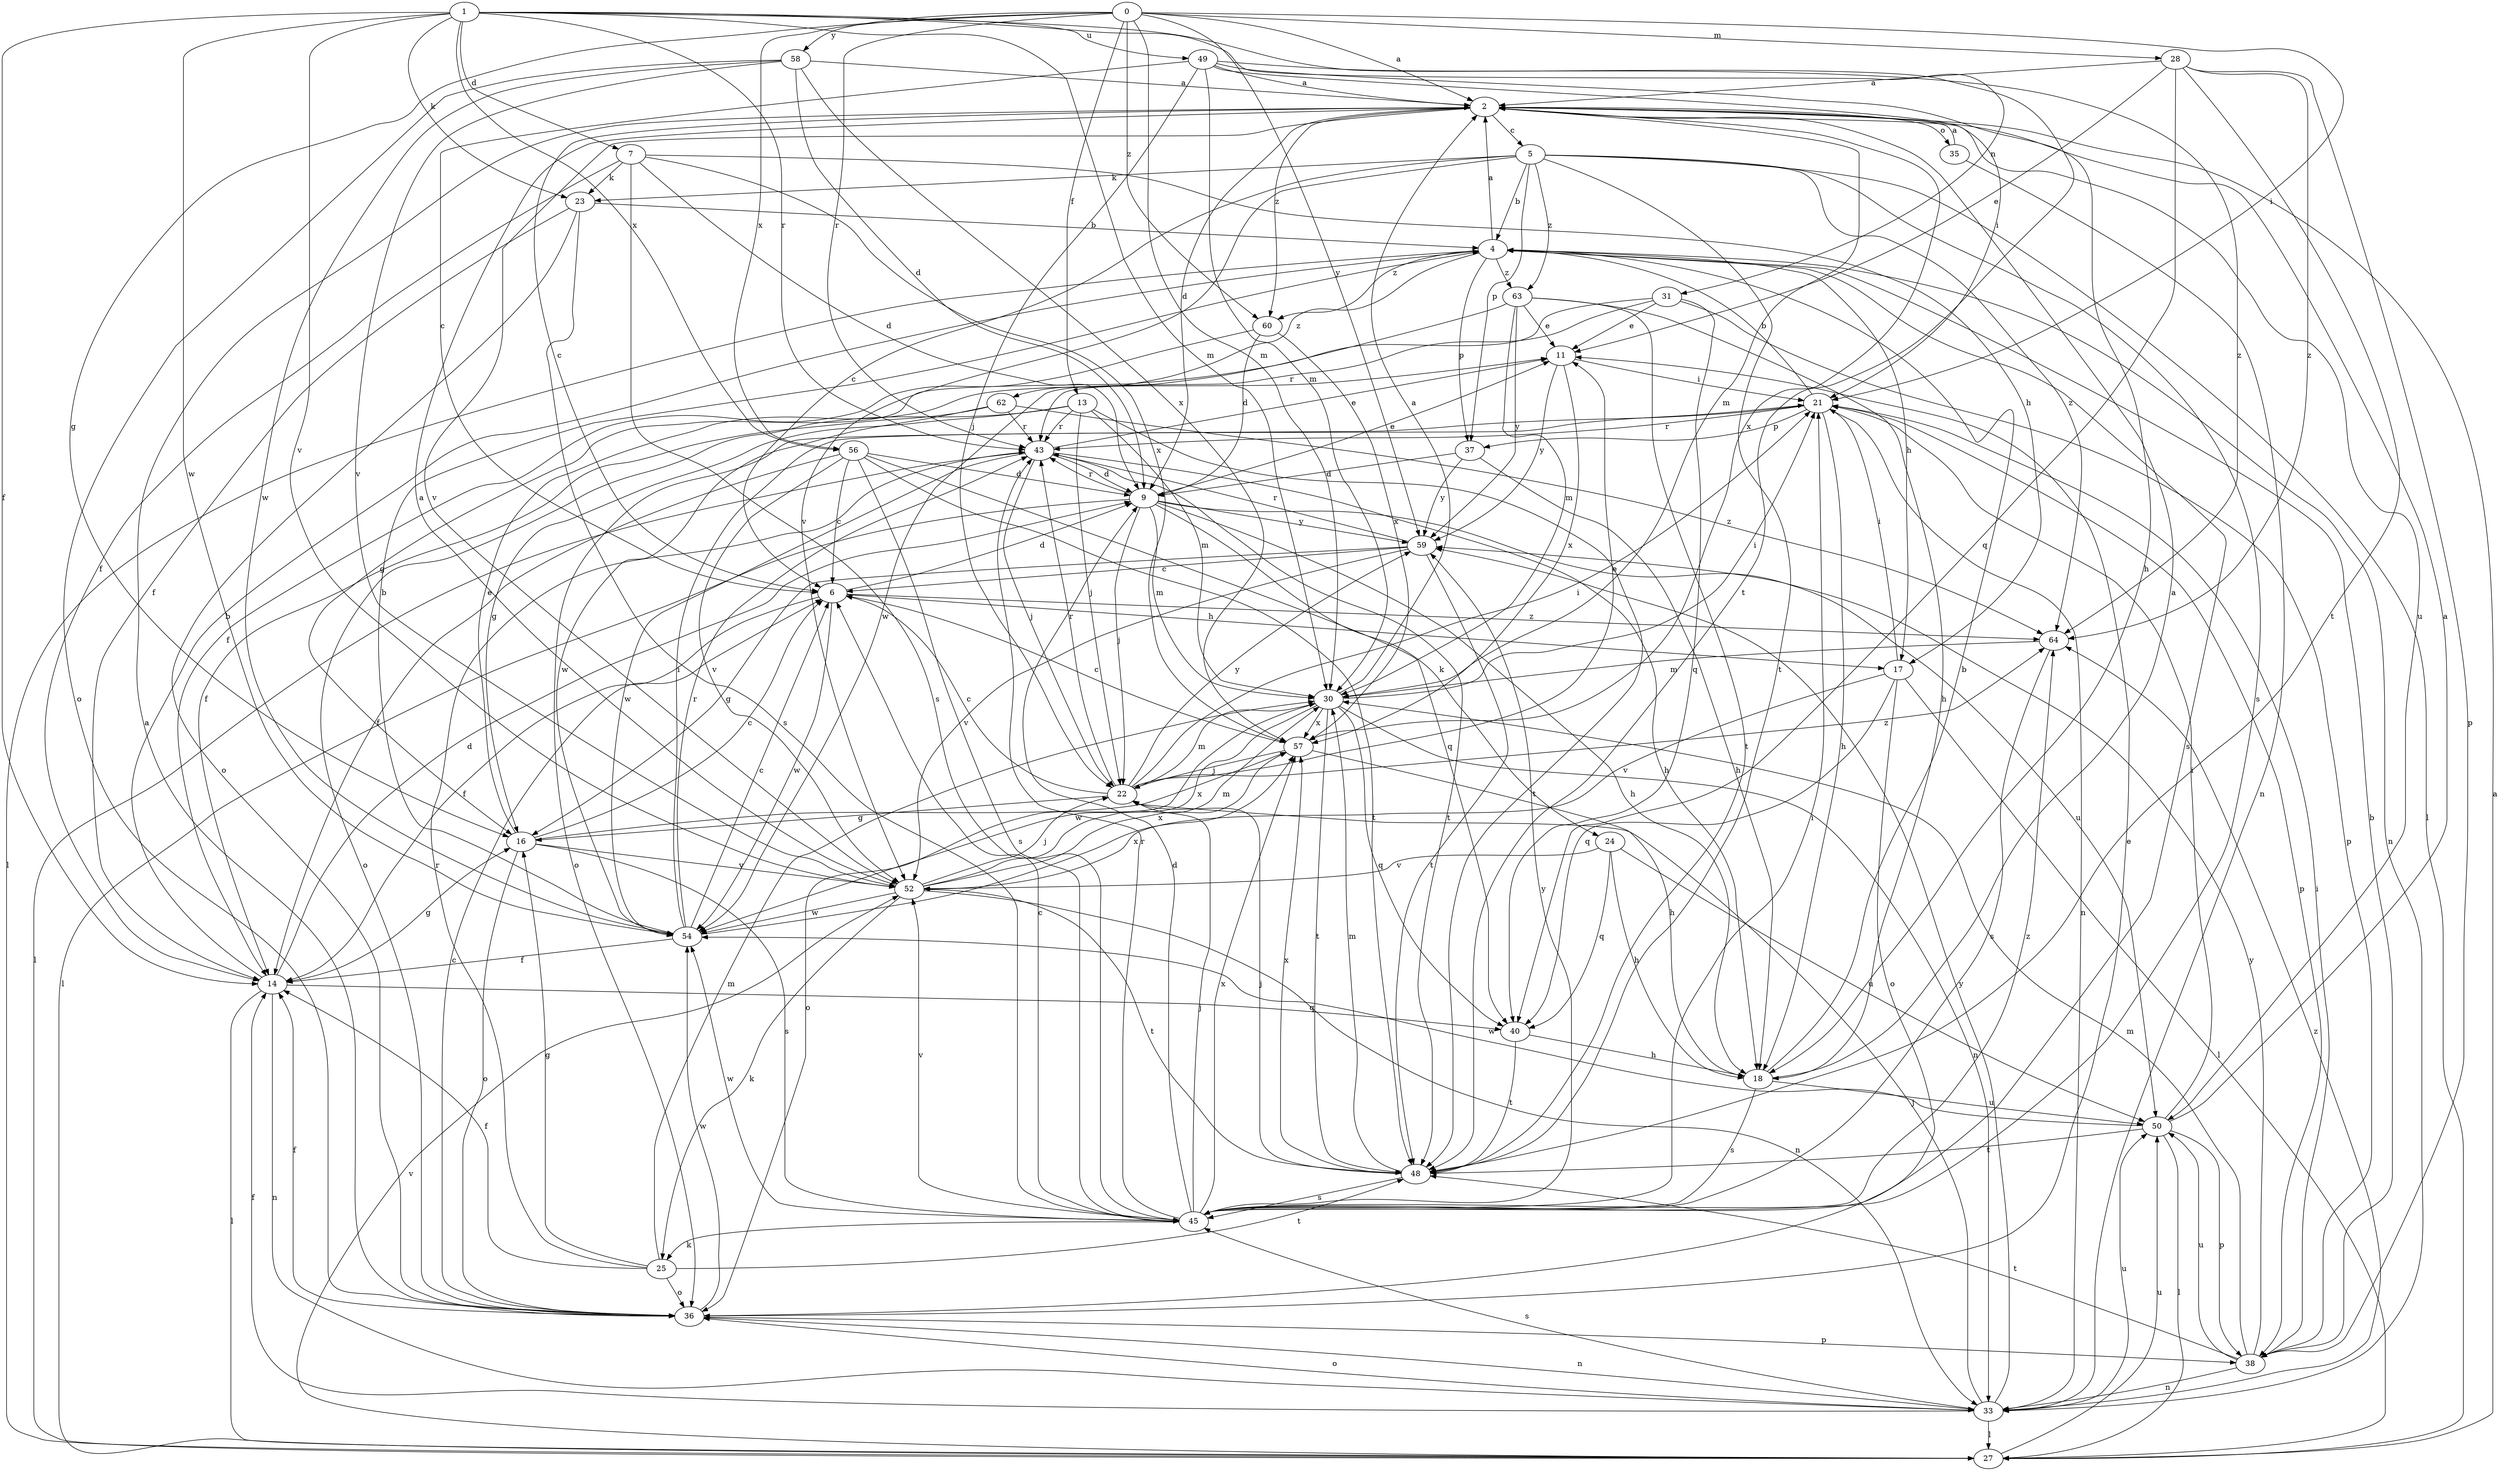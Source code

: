 strict digraph  {
0;
1;
2;
4;
5;
6;
7;
9;
11;
13;
14;
16;
17;
18;
21;
22;
23;
24;
25;
27;
28;
30;
31;
33;
35;
36;
37;
38;
40;
43;
45;
48;
49;
50;
52;
54;
56;
57;
58;
59;
60;
62;
63;
64;
0 -> 2  [label=a];
0 -> 13  [label=f];
0 -> 16  [label=g];
0 -> 21  [label=i];
0 -> 28  [label=m];
0 -> 30  [label=m];
0 -> 43  [label=r];
0 -> 56  [label=x];
0 -> 58  [label=y];
0 -> 59  [label=y];
0 -> 60  [label=z];
1 -> 7  [label=d];
1 -> 14  [label=f];
1 -> 23  [label=k];
1 -> 30  [label=m];
1 -> 31  [label=n];
1 -> 43  [label=r];
1 -> 48  [label=t];
1 -> 49  [label=u];
1 -> 52  [label=v];
1 -> 54  [label=w];
1 -> 56  [label=x];
2 -> 5  [label=c];
2 -> 6  [label=c];
2 -> 9  [label=d];
2 -> 30  [label=m];
2 -> 35  [label=o];
2 -> 50  [label=u];
2 -> 52  [label=v];
2 -> 57  [label=x];
2 -> 60  [label=z];
4 -> 2  [label=a];
4 -> 17  [label=h];
4 -> 27  [label=l];
4 -> 33  [label=n];
4 -> 37  [label=p];
4 -> 45  [label=s];
4 -> 60  [label=z];
4 -> 62  [label=z];
4 -> 63  [label=z];
5 -> 4  [label=b];
5 -> 6  [label=c];
5 -> 23  [label=k];
5 -> 27  [label=l];
5 -> 37  [label=p];
5 -> 45  [label=s];
5 -> 48  [label=t];
5 -> 52  [label=v];
5 -> 63  [label=z];
5 -> 64  [label=z];
6 -> 9  [label=d];
6 -> 14  [label=f];
6 -> 17  [label=h];
6 -> 54  [label=w];
6 -> 64  [label=z];
7 -> 9  [label=d];
7 -> 14  [label=f];
7 -> 17  [label=h];
7 -> 23  [label=k];
7 -> 45  [label=s];
7 -> 57  [label=x];
9 -> 11  [label=e];
9 -> 18  [label=h];
9 -> 22  [label=j];
9 -> 24  [label=k];
9 -> 27  [label=l];
9 -> 30  [label=m];
9 -> 43  [label=r];
9 -> 50  [label=u];
9 -> 59  [label=y];
11 -> 21  [label=i];
11 -> 57  [label=x];
11 -> 59  [label=y];
13 -> 16  [label=g];
13 -> 22  [label=j];
13 -> 30  [label=m];
13 -> 36  [label=o];
13 -> 43  [label=r];
13 -> 48  [label=t];
14 -> 4  [label=b];
14 -> 9  [label=d];
14 -> 16  [label=g];
14 -> 27  [label=l];
14 -> 33  [label=n];
14 -> 40  [label=q];
16 -> 6  [label=c];
16 -> 11  [label=e];
16 -> 36  [label=o];
16 -> 45  [label=s];
16 -> 52  [label=v];
16 -> 57  [label=x];
17 -> 21  [label=i];
17 -> 27  [label=l];
17 -> 36  [label=o];
17 -> 40  [label=q];
17 -> 52  [label=v];
18 -> 2  [label=a];
18 -> 4  [label=b];
18 -> 45  [label=s];
18 -> 50  [label=u];
21 -> 4  [label=b];
21 -> 18  [label=h];
21 -> 33  [label=n];
21 -> 36  [label=o];
21 -> 37  [label=p];
21 -> 38  [label=p];
21 -> 43  [label=r];
22 -> 6  [label=c];
22 -> 11  [label=e];
22 -> 16  [label=g];
22 -> 21  [label=i];
22 -> 30  [label=m];
22 -> 43  [label=r];
22 -> 59  [label=y];
22 -> 64  [label=z];
23 -> 4  [label=b];
23 -> 14  [label=f];
23 -> 36  [label=o];
23 -> 45  [label=s];
24 -> 18  [label=h];
24 -> 40  [label=q];
24 -> 50  [label=u];
24 -> 52  [label=v];
25 -> 14  [label=f];
25 -> 16  [label=g];
25 -> 30  [label=m];
25 -> 36  [label=o];
25 -> 43  [label=r];
25 -> 48  [label=t];
27 -> 2  [label=a];
27 -> 50  [label=u];
27 -> 52  [label=v];
28 -> 2  [label=a];
28 -> 11  [label=e];
28 -> 38  [label=p];
28 -> 40  [label=q];
28 -> 48  [label=t];
28 -> 64  [label=z];
30 -> 2  [label=a];
30 -> 21  [label=i];
30 -> 33  [label=n];
30 -> 36  [label=o];
30 -> 40  [label=q];
30 -> 48  [label=t];
30 -> 54  [label=w];
30 -> 57  [label=x];
31 -> 11  [label=e];
31 -> 16  [label=g];
31 -> 38  [label=p];
31 -> 40  [label=q];
31 -> 43  [label=r];
33 -> 14  [label=f];
33 -> 22  [label=j];
33 -> 27  [label=l];
33 -> 36  [label=o];
33 -> 45  [label=s];
33 -> 50  [label=u];
33 -> 59  [label=y];
33 -> 64  [label=z];
35 -> 2  [label=a];
35 -> 33  [label=n];
36 -> 2  [label=a];
36 -> 6  [label=c];
36 -> 11  [label=e];
36 -> 14  [label=f];
36 -> 33  [label=n];
36 -> 38  [label=p];
36 -> 54  [label=w];
37 -> 9  [label=d];
37 -> 18  [label=h];
37 -> 59  [label=y];
38 -> 4  [label=b];
38 -> 21  [label=i];
38 -> 30  [label=m];
38 -> 33  [label=n];
38 -> 48  [label=t];
38 -> 50  [label=u];
38 -> 59  [label=y];
40 -> 18  [label=h];
40 -> 48  [label=t];
43 -> 9  [label=d];
43 -> 11  [label=e];
43 -> 18  [label=h];
43 -> 22  [label=j];
43 -> 27  [label=l];
43 -> 48  [label=t];
43 -> 54  [label=w];
45 -> 6  [label=c];
45 -> 9  [label=d];
45 -> 21  [label=i];
45 -> 22  [label=j];
45 -> 25  [label=k];
45 -> 43  [label=r];
45 -> 52  [label=v];
45 -> 54  [label=w];
45 -> 57  [label=x];
45 -> 59  [label=y];
45 -> 64  [label=z];
48 -> 22  [label=j];
48 -> 30  [label=m];
48 -> 45  [label=s];
48 -> 57  [label=x];
49 -> 2  [label=a];
49 -> 6  [label=c];
49 -> 18  [label=h];
49 -> 21  [label=i];
49 -> 22  [label=j];
49 -> 30  [label=m];
49 -> 64  [label=z];
50 -> 2  [label=a];
50 -> 21  [label=i];
50 -> 27  [label=l];
50 -> 38  [label=p];
50 -> 48  [label=t];
50 -> 54  [label=w];
52 -> 2  [label=a];
52 -> 22  [label=j];
52 -> 25  [label=k];
52 -> 30  [label=m];
52 -> 33  [label=n];
52 -> 48  [label=t];
52 -> 54  [label=w];
52 -> 57  [label=x];
54 -> 4  [label=b];
54 -> 6  [label=c];
54 -> 14  [label=f];
54 -> 21  [label=i];
54 -> 43  [label=r];
54 -> 57  [label=x];
56 -> 6  [label=c];
56 -> 9  [label=d];
56 -> 14  [label=f];
56 -> 40  [label=q];
56 -> 45  [label=s];
56 -> 48  [label=t];
56 -> 52  [label=v];
57 -> 6  [label=c];
57 -> 18  [label=h];
57 -> 22  [label=j];
58 -> 2  [label=a];
58 -> 9  [label=d];
58 -> 36  [label=o];
58 -> 52  [label=v];
58 -> 54  [label=w];
58 -> 57  [label=x];
59 -> 6  [label=c];
59 -> 16  [label=g];
59 -> 43  [label=r];
59 -> 48  [label=t];
59 -> 52  [label=v];
60 -> 9  [label=d];
60 -> 14  [label=f];
60 -> 57  [label=x];
62 -> 14  [label=f];
62 -> 43  [label=r];
62 -> 54  [label=w];
62 -> 64  [label=z];
63 -> 11  [label=e];
63 -> 18  [label=h];
63 -> 30  [label=m];
63 -> 48  [label=t];
63 -> 54  [label=w];
63 -> 59  [label=y];
64 -> 30  [label=m];
64 -> 45  [label=s];
}
